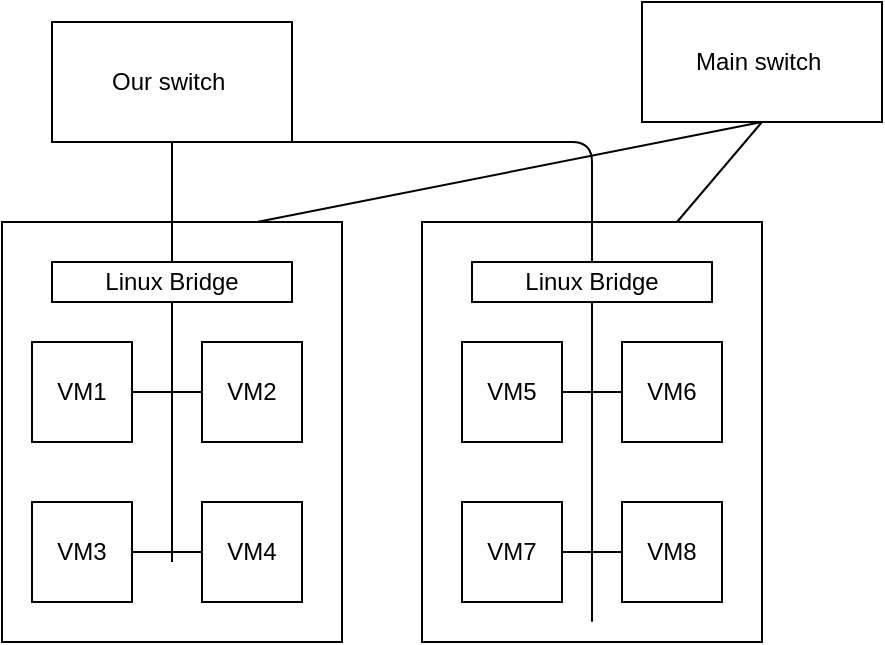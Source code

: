 <mxfile version="10.6.0" type="device"><diagram id="NHUbVyEt7Fbeor7HOhEP" name="Page-1"><mxGraphModel dx="918" dy="682" grid="1" gridSize="10" guides="1" tooltips="1" connect="1" arrows="1" fold="1" page="1" pageScale="1" pageWidth="827" pageHeight="1169" math="0" shadow="0"><root><mxCell id="0"/><mxCell id="1" parent="0"/><mxCell id="DdweWrui2CYf4-PaauQ5-2" value="" style="rounded=0;whiteSpace=wrap;html=1;" vertex="1" parent="1"><mxGeometry x="150" y="130" width="170" height="210" as="geometry"/></mxCell><mxCell id="DdweWrui2CYf4-PaauQ5-3" value="VM1" style="rounded=0;whiteSpace=wrap;html=1;" vertex="1" parent="1"><mxGeometry x="165" y="190" width="50" height="50" as="geometry"/></mxCell><mxCell id="DdweWrui2CYf4-PaauQ5-4" value="VM2" style="whiteSpace=wrap;html=1;aspect=fixed;" vertex="1" parent="1"><mxGeometry x="250" y="190" width="50" height="50" as="geometry"/></mxCell><mxCell id="DdweWrui2CYf4-PaauQ5-5" value="VM3" style="whiteSpace=wrap;html=1;aspect=fixed;" vertex="1" parent="1"><mxGeometry x="165" y="270" width="50" height="50" as="geometry"/></mxCell><mxCell id="DdweWrui2CYf4-PaauQ5-6" value="VM4" style="rounded=0;whiteSpace=wrap;html=1;" vertex="1" parent="1"><mxGeometry x="250" y="270" width="50" height="50" as="geometry"/></mxCell><mxCell id="DdweWrui2CYf4-PaauQ5-7" value="Linux Bridge" style="rounded=0;whiteSpace=wrap;html=1;" vertex="1" parent="1"><mxGeometry x="175" y="150" width="120" height="20" as="geometry"/></mxCell><mxCell id="DdweWrui2CYf4-PaauQ5-8" value="" style="endArrow=none;html=1;" edge="1" parent="1" target="DdweWrui2CYf4-PaauQ5-7"><mxGeometry width="50" height="50" relative="1" as="geometry"><mxPoint x="235" y="300" as="sourcePoint"/><mxPoint x="280" y="410" as="targetPoint"/></mxGeometry></mxCell><mxCell id="DdweWrui2CYf4-PaauQ5-10" value="" style="endArrow=none;html=1;exitX=1;exitY=0.5;exitDx=0;exitDy=0;" edge="1" parent="1" source="DdweWrui2CYf4-PaauQ5-3" target="DdweWrui2CYf4-PaauQ5-4"><mxGeometry width="50" height="50" relative="1" as="geometry"><mxPoint x="210" y="480" as="sourcePoint"/><mxPoint x="260" y="430" as="targetPoint"/></mxGeometry></mxCell><mxCell id="DdweWrui2CYf4-PaauQ5-11" value="" style="endArrow=none;html=1;exitX=1;exitY=0.5;exitDx=0;exitDy=0;" edge="1" parent="1" source="DdweWrui2CYf4-PaauQ5-5" target="DdweWrui2CYf4-PaauQ5-6"><mxGeometry width="50" height="50" relative="1" as="geometry"><mxPoint x="280" y="460" as="sourcePoint"/><mxPoint x="330" y="410" as="targetPoint"/></mxGeometry></mxCell><mxCell id="DdweWrui2CYf4-PaauQ5-13" value="" style="rounded=0;whiteSpace=wrap;html=1;" vertex="1" parent="1"><mxGeometry x="360" y="130" width="170" height="210" as="geometry"/></mxCell><mxCell id="DdweWrui2CYf4-PaauQ5-14" value="VM5" style="whiteSpace=wrap;html=1;aspect=fixed;" vertex="1" parent="1"><mxGeometry x="380" y="190" width="50" height="50" as="geometry"/></mxCell><mxCell id="DdweWrui2CYf4-PaauQ5-15" value="VM6" style="whiteSpace=wrap;html=1;aspect=fixed;" vertex="1" parent="1"><mxGeometry x="460" y="190" width="50" height="50" as="geometry"/></mxCell><mxCell id="DdweWrui2CYf4-PaauQ5-16" value="VM7" style="whiteSpace=wrap;html=1;aspect=fixed;" vertex="1" parent="1"><mxGeometry x="380" y="270" width="50" height="50" as="geometry"/></mxCell><mxCell id="DdweWrui2CYf4-PaauQ5-17" value="VM8" style="whiteSpace=wrap;html=1;aspect=fixed;" vertex="1" parent="1"><mxGeometry x="460" y="270" width="50" height="50" as="geometry"/></mxCell><mxCell id="DdweWrui2CYf4-PaauQ5-18" value="Linux Bridge" style="rounded=0;whiteSpace=wrap;html=1;" vertex="1" parent="1"><mxGeometry x="385" y="150" width="120" height="20" as="geometry"/></mxCell><mxCell id="DdweWrui2CYf4-PaauQ5-19" value="" style="endArrow=none;html=1;entryX=0.5;entryY=1;entryDx=0;entryDy=0;exitX=0.5;exitY=0.952;exitDx=0;exitDy=0;exitPerimeter=0;" edge="1" parent="1" source="DdweWrui2CYf4-PaauQ5-13" target="DdweWrui2CYf4-PaauQ5-18"><mxGeometry width="50" height="50" relative="1" as="geometry"><mxPoint x="330" y="460" as="sourcePoint"/><mxPoint x="380" y="410" as="targetPoint"/></mxGeometry></mxCell><mxCell id="DdweWrui2CYf4-PaauQ5-20" value="" style="endArrow=none;html=1;exitX=1;exitY=0.5;exitDx=0;exitDy=0;entryX=0;entryY=0.5;entryDx=0;entryDy=0;" edge="1" parent="1" source="DdweWrui2CYf4-PaauQ5-14" target="DdweWrui2CYf4-PaauQ5-15"><mxGeometry width="50" height="50" relative="1" as="geometry"><mxPoint x="450" y="460" as="sourcePoint"/><mxPoint x="500" y="410" as="targetPoint"/></mxGeometry></mxCell><mxCell id="DdweWrui2CYf4-PaauQ5-21" value="" style="endArrow=none;html=1;exitX=1;exitY=0.5;exitDx=0;exitDy=0;entryX=0;entryY=0.5;entryDx=0;entryDy=0;" edge="1" parent="1" source="DdweWrui2CYf4-PaauQ5-16" target="DdweWrui2CYf4-PaauQ5-17"><mxGeometry width="50" height="50" relative="1" as="geometry"><mxPoint x="420" y="470" as="sourcePoint"/><mxPoint x="470" y="420" as="targetPoint"/></mxGeometry></mxCell><mxCell id="DdweWrui2CYf4-PaauQ5-24" value="Our switch&amp;nbsp;" style="rounded=0;whiteSpace=wrap;html=1;" vertex="1" parent="1"><mxGeometry x="175" y="30" width="120" height="60" as="geometry"/></mxCell><mxCell id="DdweWrui2CYf4-PaauQ5-25" value="" style="endArrow=none;html=1;entryX=0.5;entryY=1;entryDx=0;entryDy=0;exitX=0.5;exitY=0;exitDx=0;exitDy=0;" edge="1" parent="1" source="DdweWrui2CYf4-PaauQ5-7" target="DdweWrui2CYf4-PaauQ5-24"><mxGeometry width="50" height="50" relative="1" as="geometry"><mxPoint x="200" y="500" as="sourcePoint"/><mxPoint x="250" y="450" as="targetPoint"/></mxGeometry></mxCell><mxCell id="DdweWrui2CYf4-PaauQ5-26" value="" style="endArrow=none;html=1;entryX=0.5;entryY=1;entryDx=0;entryDy=0;exitX=0.5;exitY=0;exitDx=0;exitDy=0;" edge="1" parent="1" source="DdweWrui2CYf4-PaauQ5-18" target="DdweWrui2CYf4-PaauQ5-24"><mxGeometry width="50" height="50" relative="1" as="geometry"><mxPoint x="370" y="510" as="sourcePoint"/><mxPoint x="420" y="460" as="targetPoint"/><Array as="points"><mxPoint x="445" y="90"/></Array></mxGeometry></mxCell><mxCell id="DdweWrui2CYf4-PaauQ5-27" value="" style="endArrow=none;html=1;entryX=0.5;entryY=1;entryDx=0;entryDy=0;exitX=0.75;exitY=0;exitDx=0;exitDy=0;" edge="1" parent="1" source="DdweWrui2CYf4-PaauQ5-13" target="DdweWrui2CYf4-PaauQ5-28"><mxGeometry width="50" height="50" relative="1" as="geometry"><mxPoint x="590" y="130" as="sourcePoint"/><mxPoint x="640" y="80" as="targetPoint"/></mxGeometry></mxCell><mxCell id="DdweWrui2CYf4-PaauQ5-28" value="Main switch&amp;nbsp;" style="rounded=0;whiteSpace=wrap;html=1;" vertex="1" parent="1"><mxGeometry x="470" y="20" width="120" height="60" as="geometry"/></mxCell><mxCell id="DdweWrui2CYf4-PaauQ5-29" value="" style="endArrow=none;html=1;exitX=0.75;exitY=0;exitDx=0;exitDy=0;entryX=0.5;entryY=1;entryDx=0;entryDy=0;" edge="1" parent="1" source="DdweWrui2CYf4-PaauQ5-2" target="DdweWrui2CYf4-PaauQ5-28"><mxGeometry width="50" height="50" relative="1" as="geometry"><mxPoint x="440" y="490" as="sourcePoint"/><mxPoint x="490" y="440" as="targetPoint"/></mxGeometry></mxCell></root></mxGraphModel></diagram></mxfile>